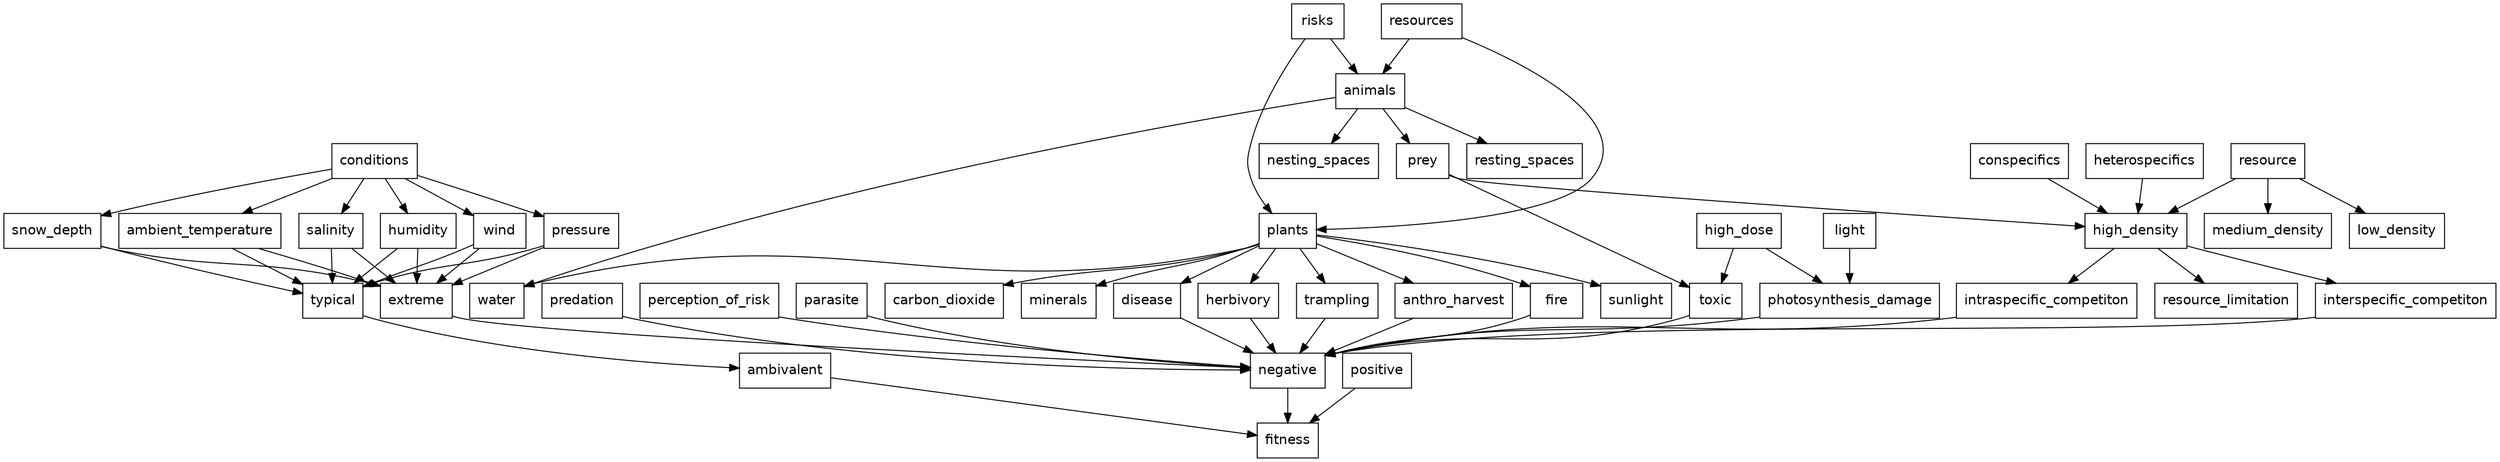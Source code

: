 digraph resources_risks_conditions {

  graph [fontsize = 12]

	node [shape = box, fontname = Helvetica]

    resources
    risks
    conditions

    resources -> plants -> {sunlight carbon_dioxide water minerals}
    resources -> animals -> {prey water nesting_spaces resting_spaces}

    risks -> plants -> {herbivory trampling anthro_harvest fire disease}
    risks -> animals {predation perception_of_risk parasite disease anthro_harvest}

    conditions -> {ambient_temperature salinity humidity wind pressure snow_depth} -> {extreme typical}

    {prey high_dose} -> toxic
    {light high_dose} -> photosynthesis_damage

    {prey conspecifics heterospecifics} -> high_density -> {intraspecific_competiton resource_limitation interspecific_competiton}

    resource -> {low_density medium_density high_density}

    extreme -> negative
    typical -> ambivalent

    {toxic photosynthesis_damage interspecific_competiton intraspecific_competiton} -> negative
    {herbivory trampling anthro_harvest fire disease parasite perception_of_risk predation} -> negative

    {positive  negative  ambivalent} -> fitness

}
